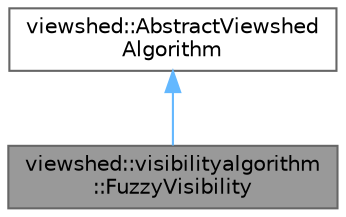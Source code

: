 digraph "viewshed::visibilityalgorithm::FuzzyVisibility"
{
 // LATEX_PDF_SIZE
  bgcolor="transparent";
  edge [fontname=Helvetica,fontsize=10,labelfontname=Helvetica,labelfontsize=10];
  node [fontname=Helvetica,fontsize=10,shape=box,height=0.2,width=0.4];
  Node1 [id="Node000001",label="viewshed::visibilityalgorithm\l::FuzzyVisibility",height=0.2,width=0.4,color="gray40", fillcolor="grey60", style="filled", fontcolor="black",tooltip=" "];
  Node2 -> Node1 [id="edge1_Node000001_Node000002",dir="back",color="steelblue1",style="solid",tooltip=" "];
  Node2 [id="Node000002",label="viewshed::AbstractViewshed\lAlgorithm",height=0.2,width=0.4,color="gray40", fillcolor="white", style="filled",URL="$classviewshed_1_1AbstractViewshedAlgorithm.html",tooltip="Base class for all Viewshed Algorithms."];
}
